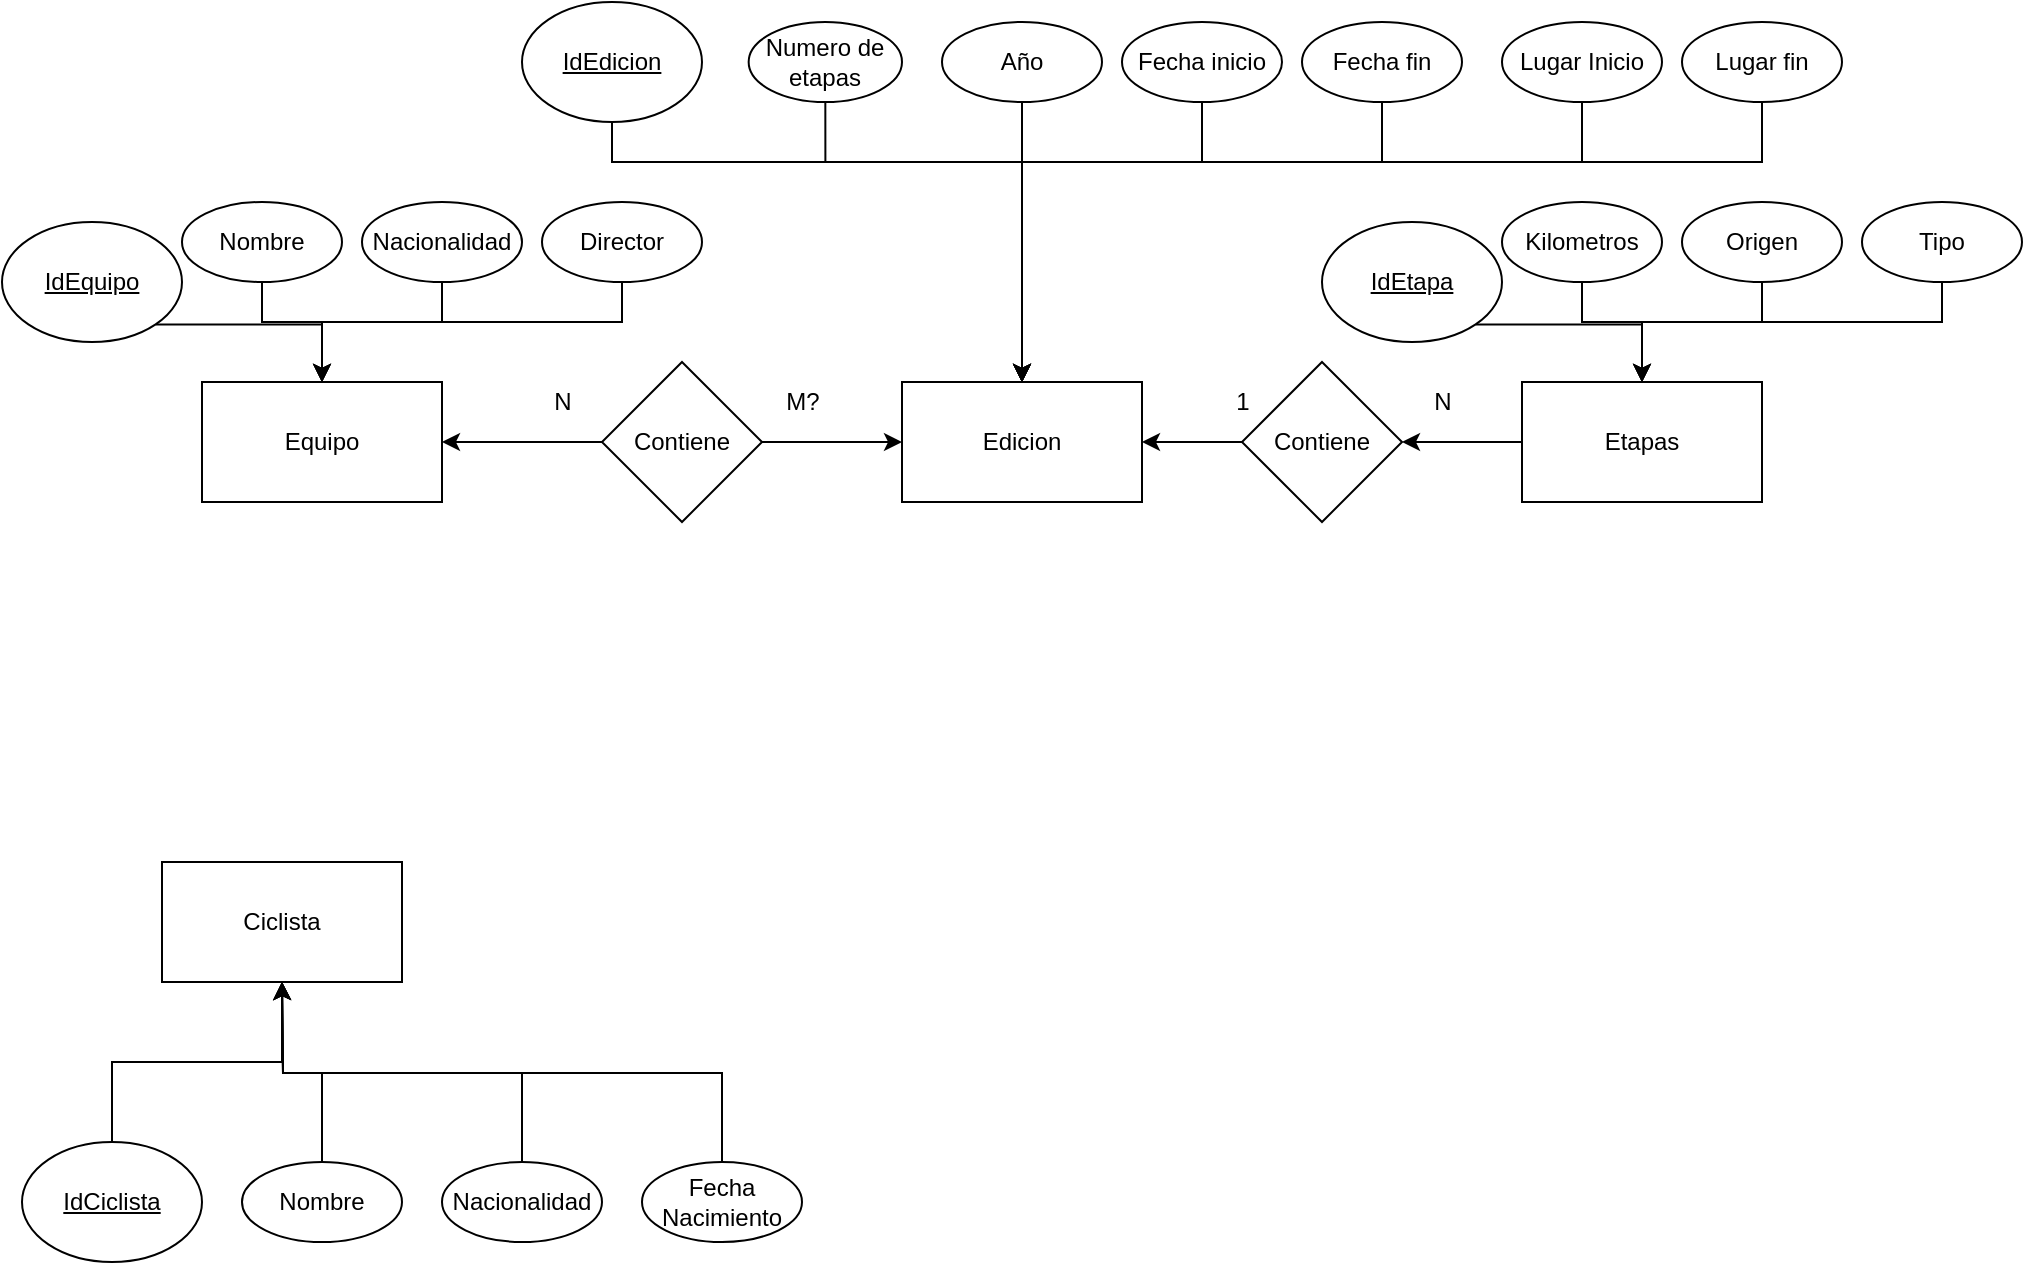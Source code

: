 <mxfile version="17.1.2" type="github">
  <diagram id="R2lEEEUBdFMjLlhIrx00" name="Page-1">
    <mxGraphModel dx="2272" dy="794" grid="1" gridSize="10" guides="1" tooltips="1" connect="1" arrows="1" fold="1" page="1" pageScale="1" pageWidth="850" pageHeight="1100" math="0" shadow="0" extFonts="Permanent Marker^https://fonts.googleapis.com/css?family=Permanent+Marker">
      <root>
        <mxCell id="0" />
        <mxCell id="1" parent="0" />
        <mxCell id="fugdw570zgxrQP-xZWol-1" value="Edicion" style="whiteSpace=wrap;html=1;" vertex="1" parent="1">
          <mxGeometry x="350" y="220" width="120" height="60" as="geometry" />
        </mxCell>
        <mxCell id="fugdw570zgxrQP-xZWol-3" style="edgeStyle=orthogonalEdgeStyle;rounded=0;orthogonalLoop=1;jettySize=auto;html=1;exitX=0.5;exitY=1;exitDx=0;exitDy=0;entryX=0.5;entryY=0;entryDx=0;entryDy=0;" edge="1" parent="1" source="fugdw570zgxrQP-xZWol-2" target="fugdw570zgxrQP-xZWol-1">
          <mxGeometry relative="1" as="geometry">
            <Array as="points">
              <mxPoint x="205" y="110" />
              <mxPoint x="410" y="110" />
            </Array>
          </mxGeometry>
        </mxCell>
        <mxCell id="fugdw570zgxrQP-xZWol-2" value="&lt;u&gt;IdEdicion&lt;/u&gt;" style="ellipse;whiteSpace=wrap;html=1;" vertex="1" parent="1">
          <mxGeometry x="160" y="30" width="90" height="60" as="geometry" />
        </mxCell>
        <mxCell id="fugdw570zgxrQP-xZWol-7" style="edgeStyle=orthogonalEdgeStyle;rounded=0;orthogonalLoop=1;jettySize=auto;html=1;exitX=0.5;exitY=1;exitDx=0;exitDy=0;entryX=0.5;entryY=0;entryDx=0;entryDy=0;" edge="1" parent="1" source="fugdw570zgxrQP-xZWol-4" target="fugdw570zgxrQP-xZWol-1">
          <mxGeometry relative="1" as="geometry">
            <Array as="points">
              <mxPoint x="312" y="110" />
              <mxPoint x="410" y="110" />
            </Array>
          </mxGeometry>
        </mxCell>
        <mxCell id="fugdw570zgxrQP-xZWol-4" value="Numero de etapas" style="ellipse;whiteSpace=wrap;html=1;" vertex="1" parent="1">
          <mxGeometry x="273.33" y="40" width="76.67" height="40" as="geometry" />
        </mxCell>
        <mxCell id="fugdw570zgxrQP-xZWol-8" style="edgeStyle=orthogonalEdgeStyle;rounded=0;orthogonalLoop=1;jettySize=auto;html=1;exitX=0.5;exitY=1;exitDx=0;exitDy=0;entryX=0.5;entryY=0;entryDx=0;entryDy=0;" edge="1" parent="1" source="fugdw570zgxrQP-xZWol-6" target="fugdw570zgxrQP-xZWol-1">
          <mxGeometry relative="1" as="geometry" />
        </mxCell>
        <mxCell id="fugdw570zgxrQP-xZWol-6" value="Año" style="ellipse;whiteSpace=wrap;html=1;" vertex="1" parent="1">
          <mxGeometry x="370" y="40" width="80" height="40" as="geometry" />
        </mxCell>
        <mxCell id="fugdw570zgxrQP-xZWol-10" style="edgeStyle=orthogonalEdgeStyle;rounded=0;orthogonalLoop=1;jettySize=auto;html=1;exitX=0.5;exitY=1;exitDx=0;exitDy=0;entryX=0.5;entryY=0;entryDx=0;entryDy=0;" edge="1" parent="1" source="fugdw570zgxrQP-xZWol-9" target="fugdw570zgxrQP-xZWol-1">
          <mxGeometry relative="1" as="geometry">
            <Array as="points">
              <mxPoint x="500" y="110" />
              <mxPoint x="410" y="110" />
            </Array>
          </mxGeometry>
        </mxCell>
        <mxCell id="fugdw570zgxrQP-xZWol-9" value="Fecha inicio" style="ellipse;whiteSpace=wrap;html=1;" vertex="1" parent="1">
          <mxGeometry x="460" y="40" width="80" height="40" as="geometry" />
        </mxCell>
        <mxCell id="fugdw570zgxrQP-xZWol-13" style="edgeStyle=orthogonalEdgeStyle;rounded=0;orthogonalLoop=1;jettySize=auto;html=1;exitX=0.5;exitY=1;exitDx=0;exitDy=0;entryX=0.5;entryY=0;entryDx=0;entryDy=0;" edge="1" parent="1" source="fugdw570zgxrQP-xZWol-12" target="fugdw570zgxrQP-xZWol-1">
          <mxGeometry relative="1" as="geometry">
            <Array as="points">
              <mxPoint x="590" y="110" />
              <mxPoint x="410" y="110" />
            </Array>
          </mxGeometry>
        </mxCell>
        <mxCell id="fugdw570zgxrQP-xZWol-12" value="Fecha fin" style="ellipse;whiteSpace=wrap;html=1;" vertex="1" parent="1">
          <mxGeometry x="550" y="40" width="80" height="40" as="geometry" />
        </mxCell>
        <mxCell id="fugdw570zgxrQP-xZWol-16" style="edgeStyle=orthogonalEdgeStyle;rounded=0;orthogonalLoop=1;jettySize=auto;html=1;exitX=0.5;exitY=1;exitDx=0;exitDy=0;entryX=0.5;entryY=0;entryDx=0;entryDy=0;" edge="1" parent="1" source="fugdw570zgxrQP-xZWol-14" target="fugdw570zgxrQP-xZWol-1">
          <mxGeometry relative="1" as="geometry">
            <Array as="points">
              <mxPoint x="690" y="110" />
              <mxPoint x="410" y="110" />
            </Array>
          </mxGeometry>
        </mxCell>
        <mxCell id="fugdw570zgxrQP-xZWol-14" value="Lugar Inicio" style="ellipse;whiteSpace=wrap;html=1;" vertex="1" parent="1">
          <mxGeometry x="650" y="40" width="80" height="40" as="geometry" />
        </mxCell>
        <mxCell id="fugdw570zgxrQP-xZWol-17" style="edgeStyle=orthogonalEdgeStyle;rounded=0;orthogonalLoop=1;jettySize=auto;html=1;exitX=0.5;exitY=1;exitDx=0;exitDy=0;entryX=0.5;entryY=0;entryDx=0;entryDy=0;" edge="1" parent="1" source="fugdw570zgxrQP-xZWol-15" target="fugdw570zgxrQP-xZWol-1">
          <mxGeometry relative="1" as="geometry">
            <Array as="points">
              <mxPoint x="780" y="110" />
              <mxPoint x="410" y="110" />
            </Array>
          </mxGeometry>
        </mxCell>
        <mxCell id="fugdw570zgxrQP-xZWol-15" value="Lugar fin" style="ellipse;whiteSpace=wrap;html=1;" vertex="1" parent="1">
          <mxGeometry x="740" y="40" width="80" height="40" as="geometry" />
        </mxCell>
        <mxCell id="fugdw570zgxrQP-xZWol-22" style="edgeStyle=orthogonalEdgeStyle;rounded=0;orthogonalLoop=1;jettySize=auto;html=1;exitX=0;exitY=0.5;exitDx=0;exitDy=0;entryX=1;entryY=0.5;entryDx=0;entryDy=0;" edge="1" parent="1" source="fugdw570zgxrQP-xZWol-18" target="fugdw570zgxrQP-xZWol-19">
          <mxGeometry relative="1" as="geometry" />
        </mxCell>
        <mxCell id="fugdw570zgxrQP-xZWol-18" value="Etapas" style="rounded=0;whiteSpace=wrap;html=1;" vertex="1" parent="1">
          <mxGeometry x="660" y="220" width="120" height="60" as="geometry" />
        </mxCell>
        <mxCell id="fugdw570zgxrQP-xZWol-23" style="edgeStyle=orthogonalEdgeStyle;rounded=0;orthogonalLoop=1;jettySize=auto;html=1;exitX=0;exitY=0.5;exitDx=0;exitDy=0;entryX=1;entryY=0.5;entryDx=0;entryDy=0;" edge="1" parent="1" source="fugdw570zgxrQP-xZWol-19" target="fugdw570zgxrQP-xZWol-1">
          <mxGeometry relative="1" as="geometry" />
        </mxCell>
        <mxCell id="fugdw570zgxrQP-xZWol-19" value="Contiene" style="rhombus;whiteSpace=wrap;html=1;" vertex="1" parent="1">
          <mxGeometry x="520" y="210" width="80" height="80" as="geometry" />
        </mxCell>
        <mxCell id="fugdw570zgxrQP-xZWol-20" value="N" style="text;html=1;align=center;verticalAlign=middle;resizable=0;points=[];autosize=1;strokeColor=none;fillColor=none;" vertex="1" parent="1">
          <mxGeometry x="610" y="220" width="20" height="20" as="geometry" />
        </mxCell>
        <mxCell id="fugdw570zgxrQP-xZWol-21" value="1" style="text;html=1;align=center;verticalAlign=middle;resizable=0;points=[];autosize=1;strokeColor=none;fillColor=none;" vertex="1" parent="1">
          <mxGeometry x="510" y="220" width="20" height="20" as="geometry" />
        </mxCell>
        <mxCell id="fugdw570zgxrQP-xZWol-25" style="edgeStyle=orthogonalEdgeStyle;rounded=0;orthogonalLoop=1;jettySize=auto;html=1;exitX=1;exitY=1;exitDx=0;exitDy=0;entryX=0.5;entryY=0;entryDx=0;entryDy=0;" edge="1" parent="1" source="fugdw570zgxrQP-xZWol-24" target="fugdw570zgxrQP-xZWol-18">
          <mxGeometry relative="1" as="geometry" />
        </mxCell>
        <mxCell id="fugdw570zgxrQP-xZWol-24" value="&lt;u&gt;IdEtapa&lt;/u&gt;" style="ellipse;whiteSpace=wrap;html=1;" vertex="1" parent="1">
          <mxGeometry x="560" y="140" width="90" height="60" as="geometry" />
        </mxCell>
        <mxCell id="fugdw570zgxrQP-xZWol-27" style="edgeStyle=orthogonalEdgeStyle;rounded=0;orthogonalLoop=1;jettySize=auto;html=1;exitX=0.5;exitY=1;exitDx=0;exitDy=0;entryX=0.5;entryY=0;entryDx=0;entryDy=0;" edge="1" parent="1" source="fugdw570zgxrQP-xZWol-26" target="fugdw570zgxrQP-xZWol-18">
          <mxGeometry relative="1" as="geometry">
            <Array as="points">
              <mxPoint x="690" y="190" />
              <mxPoint x="720" y="190" />
            </Array>
          </mxGeometry>
        </mxCell>
        <mxCell id="fugdw570zgxrQP-xZWol-26" value="Kilometros" style="ellipse;whiteSpace=wrap;html=1;" vertex="1" parent="1">
          <mxGeometry x="650" y="130" width="80" height="40" as="geometry" />
        </mxCell>
        <mxCell id="fugdw570zgxrQP-xZWol-29" style="edgeStyle=orthogonalEdgeStyle;rounded=0;orthogonalLoop=1;jettySize=auto;html=1;exitX=0.5;exitY=1;exitDx=0;exitDy=0;" edge="1" parent="1" source="fugdw570zgxrQP-xZWol-28">
          <mxGeometry relative="1" as="geometry">
            <mxPoint x="720" y="220" as="targetPoint" />
            <Array as="points">
              <mxPoint x="780" y="190" />
              <mxPoint x="720" y="190" />
            </Array>
          </mxGeometry>
        </mxCell>
        <mxCell id="fugdw570zgxrQP-xZWol-28" value="Origen" style="ellipse;whiteSpace=wrap;html=1;" vertex="1" parent="1">
          <mxGeometry x="740" y="130" width="80" height="40" as="geometry" />
        </mxCell>
        <mxCell id="fugdw570zgxrQP-xZWol-31" style="edgeStyle=orthogonalEdgeStyle;rounded=0;orthogonalLoop=1;jettySize=auto;html=1;exitX=0.5;exitY=1;exitDx=0;exitDy=0;entryX=0.5;entryY=0;entryDx=0;entryDy=0;" edge="1" parent="1" source="fugdw570zgxrQP-xZWol-30" target="fugdw570zgxrQP-xZWol-18">
          <mxGeometry relative="1" as="geometry">
            <Array as="points">
              <mxPoint x="870" y="190" />
              <mxPoint x="720" y="190" />
            </Array>
          </mxGeometry>
        </mxCell>
        <mxCell id="fugdw570zgxrQP-xZWol-30" value="Tipo" style="ellipse;whiteSpace=wrap;html=1;" vertex="1" parent="1">
          <mxGeometry x="830" y="130" width="80" height="40" as="geometry" />
        </mxCell>
        <mxCell id="fugdw570zgxrQP-xZWol-44" value="Equipo" style="rounded=0;whiteSpace=wrap;html=1;" vertex="1" parent="1">
          <mxGeometry y="220" width="120" height="60" as="geometry" />
        </mxCell>
        <mxCell id="fugdw570zgxrQP-xZWol-46" style="edgeStyle=orthogonalEdgeStyle;rounded=0;orthogonalLoop=1;jettySize=auto;html=1;exitX=1;exitY=1;exitDx=0;exitDy=0;entryX=0.5;entryY=0;entryDx=0;entryDy=0;" edge="1" parent="1" source="fugdw570zgxrQP-xZWol-47" target="fugdw570zgxrQP-xZWol-44">
          <mxGeometry relative="1" as="geometry" />
        </mxCell>
        <mxCell id="fugdw570zgxrQP-xZWol-47" value="&lt;u&gt;IdEquipo&lt;/u&gt;" style="ellipse;whiteSpace=wrap;html=1;" vertex="1" parent="1">
          <mxGeometry x="-100" y="140" width="90" height="60" as="geometry" />
        </mxCell>
        <mxCell id="fugdw570zgxrQP-xZWol-48" style="edgeStyle=orthogonalEdgeStyle;rounded=0;orthogonalLoop=1;jettySize=auto;html=1;exitX=0.5;exitY=1;exitDx=0;exitDy=0;entryX=0.5;entryY=0;entryDx=0;entryDy=0;" edge="1" parent="1" source="fugdw570zgxrQP-xZWol-49" target="fugdw570zgxrQP-xZWol-44">
          <mxGeometry relative="1" as="geometry">
            <Array as="points">
              <mxPoint x="30" y="190" />
              <mxPoint x="60" y="190" />
            </Array>
          </mxGeometry>
        </mxCell>
        <mxCell id="fugdw570zgxrQP-xZWol-49" value="Nombre" style="ellipse;whiteSpace=wrap;html=1;" vertex="1" parent="1">
          <mxGeometry x="-10" y="130" width="80" height="40" as="geometry" />
        </mxCell>
        <mxCell id="fugdw570zgxrQP-xZWol-50" style="edgeStyle=orthogonalEdgeStyle;rounded=0;orthogonalLoop=1;jettySize=auto;html=1;exitX=0.5;exitY=1;exitDx=0;exitDy=0;" edge="1" parent="1" source="fugdw570zgxrQP-xZWol-51">
          <mxGeometry relative="1" as="geometry">
            <mxPoint x="60" y="220" as="targetPoint" />
            <Array as="points">
              <mxPoint x="120" y="190" />
              <mxPoint x="60" y="190" />
            </Array>
          </mxGeometry>
        </mxCell>
        <mxCell id="fugdw570zgxrQP-xZWol-51" value="Nacionalidad" style="ellipse;whiteSpace=wrap;html=1;" vertex="1" parent="1">
          <mxGeometry x="80" y="130" width="80" height="40" as="geometry" />
        </mxCell>
        <mxCell id="fugdw570zgxrQP-xZWol-52" style="edgeStyle=orthogonalEdgeStyle;rounded=0;orthogonalLoop=1;jettySize=auto;html=1;exitX=0.5;exitY=1;exitDx=0;exitDy=0;entryX=0.5;entryY=0;entryDx=0;entryDy=0;" edge="1" parent="1" source="fugdw570zgxrQP-xZWol-53" target="fugdw570zgxrQP-xZWol-44">
          <mxGeometry relative="1" as="geometry">
            <Array as="points">
              <mxPoint x="210" y="190" />
              <mxPoint x="60" y="190" />
            </Array>
          </mxGeometry>
        </mxCell>
        <mxCell id="fugdw570zgxrQP-xZWol-53" value="Director" style="ellipse;whiteSpace=wrap;html=1;" vertex="1" parent="1">
          <mxGeometry x="170" y="130" width="80" height="40" as="geometry" />
        </mxCell>
        <mxCell id="fugdw570zgxrQP-xZWol-57" style="edgeStyle=orthogonalEdgeStyle;rounded=0;orthogonalLoop=1;jettySize=auto;html=1;exitX=1;exitY=0.5;exitDx=0;exitDy=0;entryX=0;entryY=0.5;entryDx=0;entryDy=0;" edge="1" parent="1" source="fugdw570zgxrQP-xZWol-54" target="fugdw570zgxrQP-xZWol-1">
          <mxGeometry relative="1" as="geometry" />
        </mxCell>
        <mxCell id="fugdw570zgxrQP-xZWol-58" style="edgeStyle=orthogonalEdgeStyle;rounded=0;orthogonalLoop=1;jettySize=auto;html=1;exitX=0;exitY=0.5;exitDx=0;exitDy=0;entryX=1;entryY=0.5;entryDx=0;entryDy=0;" edge="1" parent="1" source="fugdw570zgxrQP-xZWol-54" target="fugdw570zgxrQP-xZWol-44">
          <mxGeometry relative="1" as="geometry" />
        </mxCell>
        <mxCell id="fugdw570zgxrQP-xZWol-54" value="Contiene" style="rhombus;whiteSpace=wrap;html=1;" vertex="1" parent="1">
          <mxGeometry x="200" y="210" width="80" height="80" as="geometry" />
        </mxCell>
        <mxCell id="fugdw570zgxrQP-xZWol-55" value="N" style="text;html=1;align=center;verticalAlign=middle;resizable=0;points=[];autosize=1;strokeColor=none;fillColor=none;" vertex="1" parent="1">
          <mxGeometry x="170" y="220" width="20" height="20" as="geometry" />
        </mxCell>
        <mxCell id="fugdw570zgxrQP-xZWol-56" value="M?" style="text;html=1;align=center;verticalAlign=middle;resizable=0;points=[];autosize=1;strokeColor=none;fillColor=none;" vertex="1" parent="1">
          <mxGeometry x="285" y="220" width="30" height="20" as="geometry" />
        </mxCell>
        <mxCell id="fugdw570zgxrQP-xZWol-59" value="Ciclista" style="rounded=0;whiteSpace=wrap;html=1;" vertex="1" parent="1">
          <mxGeometry x="-20" y="460" width="120" height="60" as="geometry" />
        </mxCell>
        <mxCell id="fugdw570zgxrQP-xZWol-71" style="edgeStyle=orthogonalEdgeStyle;rounded=0;orthogonalLoop=1;jettySize=auto;html=1;exitX=0.5;exitY=0;exitDx=0;exitDy=0;entryX=0.5;entryY=1;entryDx=0;entryDy=0;" edge="1" parent="1" source="fugdw570zgxrQP-xZWol-61" target="fugdw570zgxrQP-xZWol-59">
          <mxGeometry relative="1" as="geometry" />
        </mxCell>
        <mxCell id="fugdw570zgxrQP-xZWol-61" value="&lt;u&gt;IdCiclista&lt;/u&gt;" style="ellipse;whiteSpace=wrap;html=1;" vertex="1" parent="1">
          <mxGeometry x="-90" y="600" width="90" height="60" as="geometry" />
        </mxCell>
        <mxCell id="fugdw570zgxrQP-xZWol-72" style="edgeStyle=orthogonalEdgeStyle;rounded=0;orthogonalLoop=1;jettySize=auto;html=1;exitX=0.5;exitY=0;exitDx=0;exitDy=0;" edge="1" parent="1" source="fugdw570zgxrQP-xZWol-63">
          <mxGeometry relative="1" as="geometry">
            <mxPoint x="40" y="520" as="targetPoint" />
          </mxGeometry>
        </mxCell>
        <mxCell id="fugdw570zgxrQP-xZWol-63" value="Nombre" style="ellipse;whiteSpace=wrap;html=1;" vertex="1" parent="1">
          <mxGeometry x="20" y="610" width="80" height="40" as="geometry" />
        </mxCell>
        <mxCell id="fugdw570zgxrQP-xZWol-73" style="edgeStyle=orthogonalEdgeStyle;rounded=0;orthogonalLoop=1;jettySize=auto;html=1;exitX=0.5;exitY=0;exitDx=0;exitDy=0;" edge="1" parent="1" source="fugdw570zgxrQP-xZWol-65">
          <mxGeometry relative="1" as="geometry">
            <mxPoint x="40" y="520" as="targetPoint" />
          </mxGeometry>
        </mxCell>
        <mxCell id="fugdw570zgxrQP-xZWol-65" value="Nacionalidad" style="ellipse;whiteSpace=wrap;html=1;" vertex="1" parent="1">
          <mxGeometry x="120" y="610" width="80" height="40" as="geometry" />
        </mxCell>
        <mxCell id="fugdw570zgxrQP-xZWol-74" style="edgeStyle=orthogonalEdgeStyle;rounded=0;orthogonalLoop=1;jettySize=auto;html=1;exitX=0.5;exitY=0;exitDx=0;exitDy=0;" edge="1" parent="1" source="fugdw570zgxrQP-xZWol-67">
          <mxGeometry relative="1" as="geometry">
            <mxPoint x="40" y="520" as="targetPoint" />
          </mxGeometry>
        </mxCell>
        <mxCell id="fugdw570zgxrQP-xZWol-67" value="Fecha Nacimiento" style="ellipse;whiteSpace=wrap;html=1;" vertex="1" parent="1">
          <mxGeometry x="220" y="610" width="80" height="40" as="geometry" />
        </mxCell>
      </root>
    </mxGraphModel>
  </diagram>
</mxfile>
